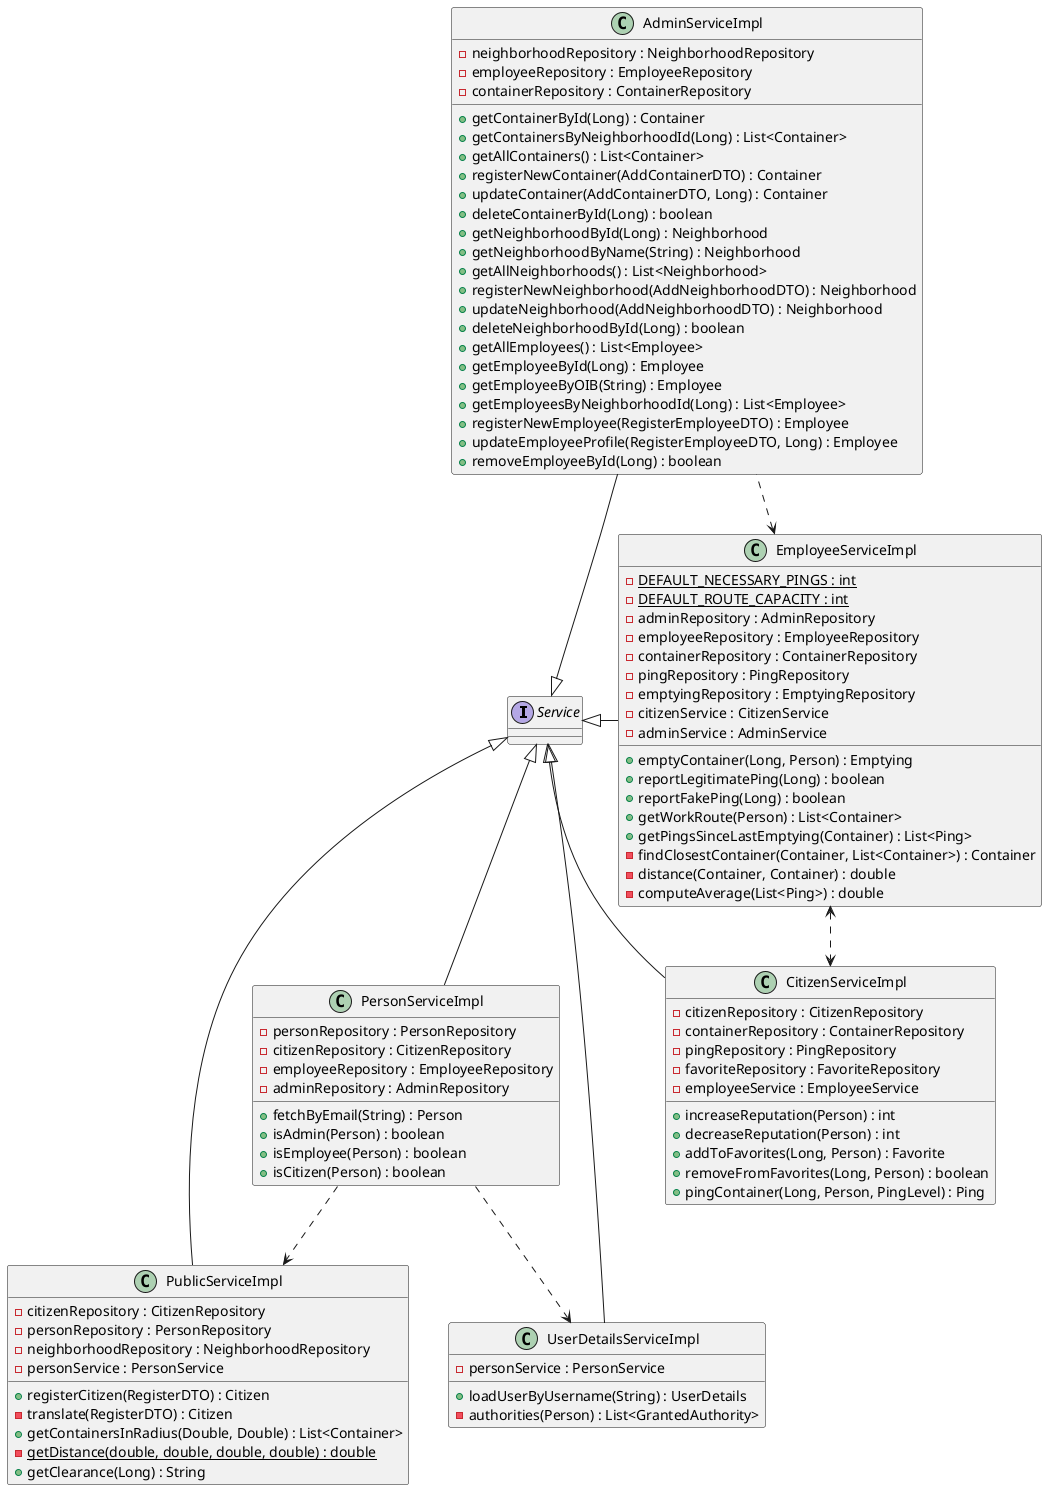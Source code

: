 @startuml
interface Service

class PublicServiceImpl {
    -citizenRepository : CitizenRepository
    -personRepository : PersonRepository
    -neighborhoodRepository : NeighborhoodRepository
    -personService : PersonService
    +registerCitizen(RegisterDTO) : Citizen
    -translate(RegisterDTO) : Citizen
    +getContainersInRadius(Double, Double) : List<Container>
    {static} -getDistance(double, double, double, double) : double
    +getClearance(Long) : String
}

class PersonServiceImpl {
    -personRepository : PersonRepository
    -citizenRepository : CitizenRepository
    -employeeRepository : EmployeeRepository
    -adminRepository : AdminRepository
    +fetchByEmail(String) : Person
    +isAdmin(Person) : boolean
    +isEmployee(Person) : boolean
    +isCitizen(Person) : boolean
}

class EmployeeServiceImpl {
    {static} -DEFAULT_NECESSARY_PINGS : int
    {static} -DEFAULT_ROUTE_CAPACITY : int
    -adminRepository : AdminRepository
    -employeeRepository : EmployeeRepository
    -containerRepository : ContainerRepository
    -pingRepository : PingRepository
    -emptyingRepository : EmptyingRepository
    -citizenService : CitizenService
    -adminService : AdminService
    +emptyContainer(Long, Person) : Emptying
    +reportLegitimatePing(Long) : boolean
    +reportFakePing(Long) : boolean
    +getWorkRoute(Person) : List<Container>
    +getPingsSinceLastEmptying(Container) : List<Ping>
    -findClosestContainer(Container, List<Container>) : Container
    -distance(Container, Container) : double
    -computeAverage(List<Ping>) : double
}

class CitizenServiceImpl {
    -citizenRepository : CitizenRepository
    -containerRepository : ContainerRepository
    -pingRepository : PingRepository
    -favoriteRepository : FavoriteRepository
    -employeeService : EmployeeService
    +increaseReputation(Person) : int
    +decreaseReputation(Person) : int
    +addToFavorites(Long, Person) : Favorite
    +removeFromFavorites(Long, Person) : boolean
    +pingContainer(Long, Person, PingLevel) : Ping
}

class AdminServiceImpl {
    -neighborhoodRepository : NeighborhoodRepository
    -employeeRepository : EmployeeRepository
    -containerRepository : ContainerRepository
    +getContainerById(Long) : Container
    +getContainersByNeighborhoodId(Long) : List<Container>
    +getAllContainers() : List<Container>
    +registerNewContainer(AddContainerDTO) : Container
    +updateContainer(AddContainerDTO, Long) : Container
    +deleteContainerById(Long) : boolean
    +getNeighborhoodById(Long) : Neighborhood
    +getNeighborhoodByName(String) : Neighborhood
    +getAllNeighborhoods() : List<Neighborhood>
    +registerNewNeighborhood(AddNeighborhoodDTO) : Neighborhood
    +updateNeighborhood(AddNeighborhoodDTO) : Neighborhood
    +deleteNeighborhoodById(Long) : boolean
    +getAllEmployees() : List<Employee>
    +getEmployeeById(Long) : Employee
    +getEmployeeByOIB(String) : Employee
    +getEmployeesByNeighborhoodId(Long) : List<Employee>
    +registerNewEmployee(RegisterEmployeeDTO) : Employee
    +updateEmployeeProfile(RegisterEmployeeDTO, Long) : Employee
    +removeEmployeeById(Long) : boolean
}

class UserDetailsServiceImpl {
    -personService : PersonService
    +loadUserByUsername(String) : UserDetails
    -authorities(Person) : List<GrantedAuthority>
}

AdminServiceImpl -|> Service
Service <|- EmployeeServiceImpl
UserDetailsServiceImpl --|> Service
CitizenServiceImpl --|> Service
Service <|-- PersonServiceImpl
Service <|-  PublicServiceImpl

EmployeeServiceImpl <.. AdminServiceImpl
PersonServiceImpl ..> PublicServiceImpl
PersonServiceImpl ..> UserDetailsServiceImpl
EmployeeServiceImpl <..> CitizenServiceImpl


@enduml